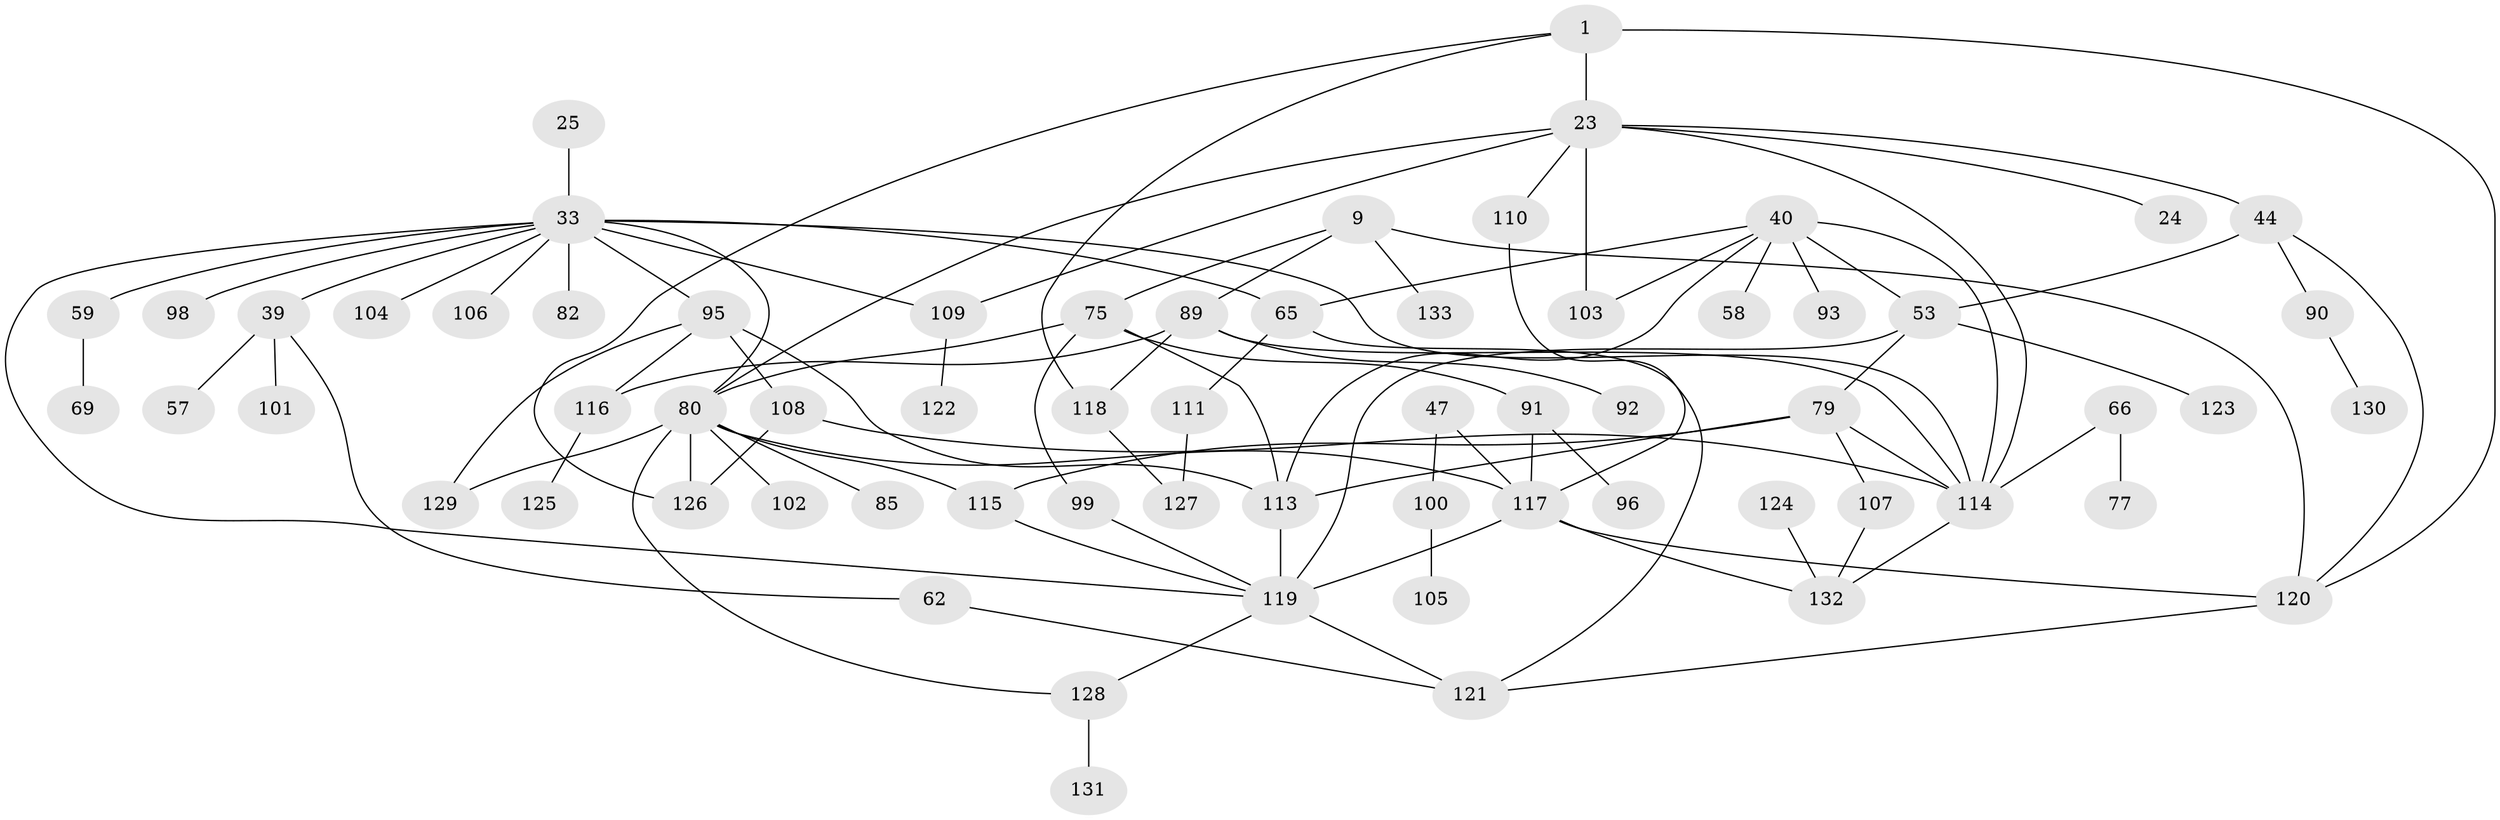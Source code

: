 // original degree distribution, {5: 0.07518796992481203, 4: 0.09774436090225563, 3: 0.24812030075187969, 6: 0.03759398496240601, 2: 0.3233082706766917, 1: 0.21052631578947367, 7: 0.007518796992481203}
// Generated by graph-tools (version 1.1) at 2025/41/03/09/25 04:41:41]
// undirected, 66 vertices, 99 edges
graph export_dot {
graph [start="1"]
  node [color=gray90,style=filled];
  1;
  9;
  23 [super="+3+8"];
  24;
  25;
  33 [super="+15+17+26"];
  39;
  40 [super="+12"];
  44 [super="+30+43"];
  47;
  53 [super="+28"];
  57;
  58;
  59 [super="+51"];
  62;
  65 [super="+49"];
  66;
  69;
  75 [super="+29"];
  77;
  79 [super="+38+76"];
  80 [super="+14+54"];
  82;
  85;
  89 [super="+48"];
  90;
  91 [super="+52"];
  92;
  93;
  95 [super="+78"];
  96;
  98;
  99;
  100;
  101;
  102;
  103;
  104;
  105;
  106;
  107;
  108 [super="+21"];
  109;
  110;
  111;
  113 [super="+94"];
  114 [super="+27+56+6"];
  115 [super="+87"];
  116 [super="+61+86"];
  117 [super="+4+34+112"];
  118 [super="+83"];
  119 [super="+55+71+84"];
  120 [super="+2"];
  121;
  122;
  123;
  124;
  125;
  126 [super="+88+70"];
  127;
  128 [super="+64"];
  129 [super="+97"];
  130;
  131;
  132 [super="+81"];
  133;
  1 -- 23 [weight=2];
  1 -- 120;
  1 -- 118;
  1 -- 126;
  9 -- 133;
  9 -- 120;
  9 -- 75;
  9 -- 89;
  23 -- 103;
  23 -- 24;
  23 -- 109;
  23 -- 110;
  23 -- 114;
  23 -- 80;
  23 -- 44 [weight=2];
  25 -- 33;
  33 -- 104;
  33 -- 114 [weight=3];
  33 -- 82;
  33 -- 39;
  33 -- 106;
  33 -- 98;
  33 -- 109;
  33 -- 80 [weight=2];
  33 -- 59;
  33 -- 119;
  33 -- 65;
  33 -- 95;
  39 -- 57;
  39 -- 62;
  39 -- 101;
  40 -- 93;
  40 -- 103;
  40 -- 114 [weight=2];
  40 -- 58;
  40 -- 53;
  40 -- 65;
  40 -- 113;
  44 -- 90;
  44 -- 120;
  44 -- 53;
  47 -- 100;
  47 -- 117;
  53 -- 123;
  53 -- 119;
  53 -- 79;
  59 -- 69;
  62 -- 121;
  65 -- 111;
  65 -- 121;
  66 -- 77;
  66 -- 114;
  75 -- 99;
  75 -- 80;
  75 -- 91;
  75 -- 113;
  79 -- 114;
  79 -- 113;
  79 -- 115;
  79 -- 107;
  80 -- 102;
  80 -- 117 [weight=3];
  80 -- 85;
  80 -- 128;
  80 -- 115;
  80 -- 129;
  80 -- 126;
  89 -- 114;
  89 -- 116;
  89 -- 92;
  89 -- 118;
  90 -- 130;
  91 -- 96;
  91 -- 117;
  95 -- 116;
  95 -- 108;
  95 -- 113;
  95 -- 129;
  99 -- 119;
  100 -- 105;
  107 -- 132;
  108 -- 114;
  108 -- 126;
  109 -- 122;
  110 -- 117;
  111 -- 127;
  113 -- 119;
  114 -- 132;
  115 -- 119;
  116 -- 125 [weight=2];
  117 -- 120;
  117 -- 119 [weight=2];
  117 -- 132;
  118 -- 127;
  119 -- 128;
  119 -- 121;
  120 -- 121;
  124 -- 132;
  128 -- 131;
}
